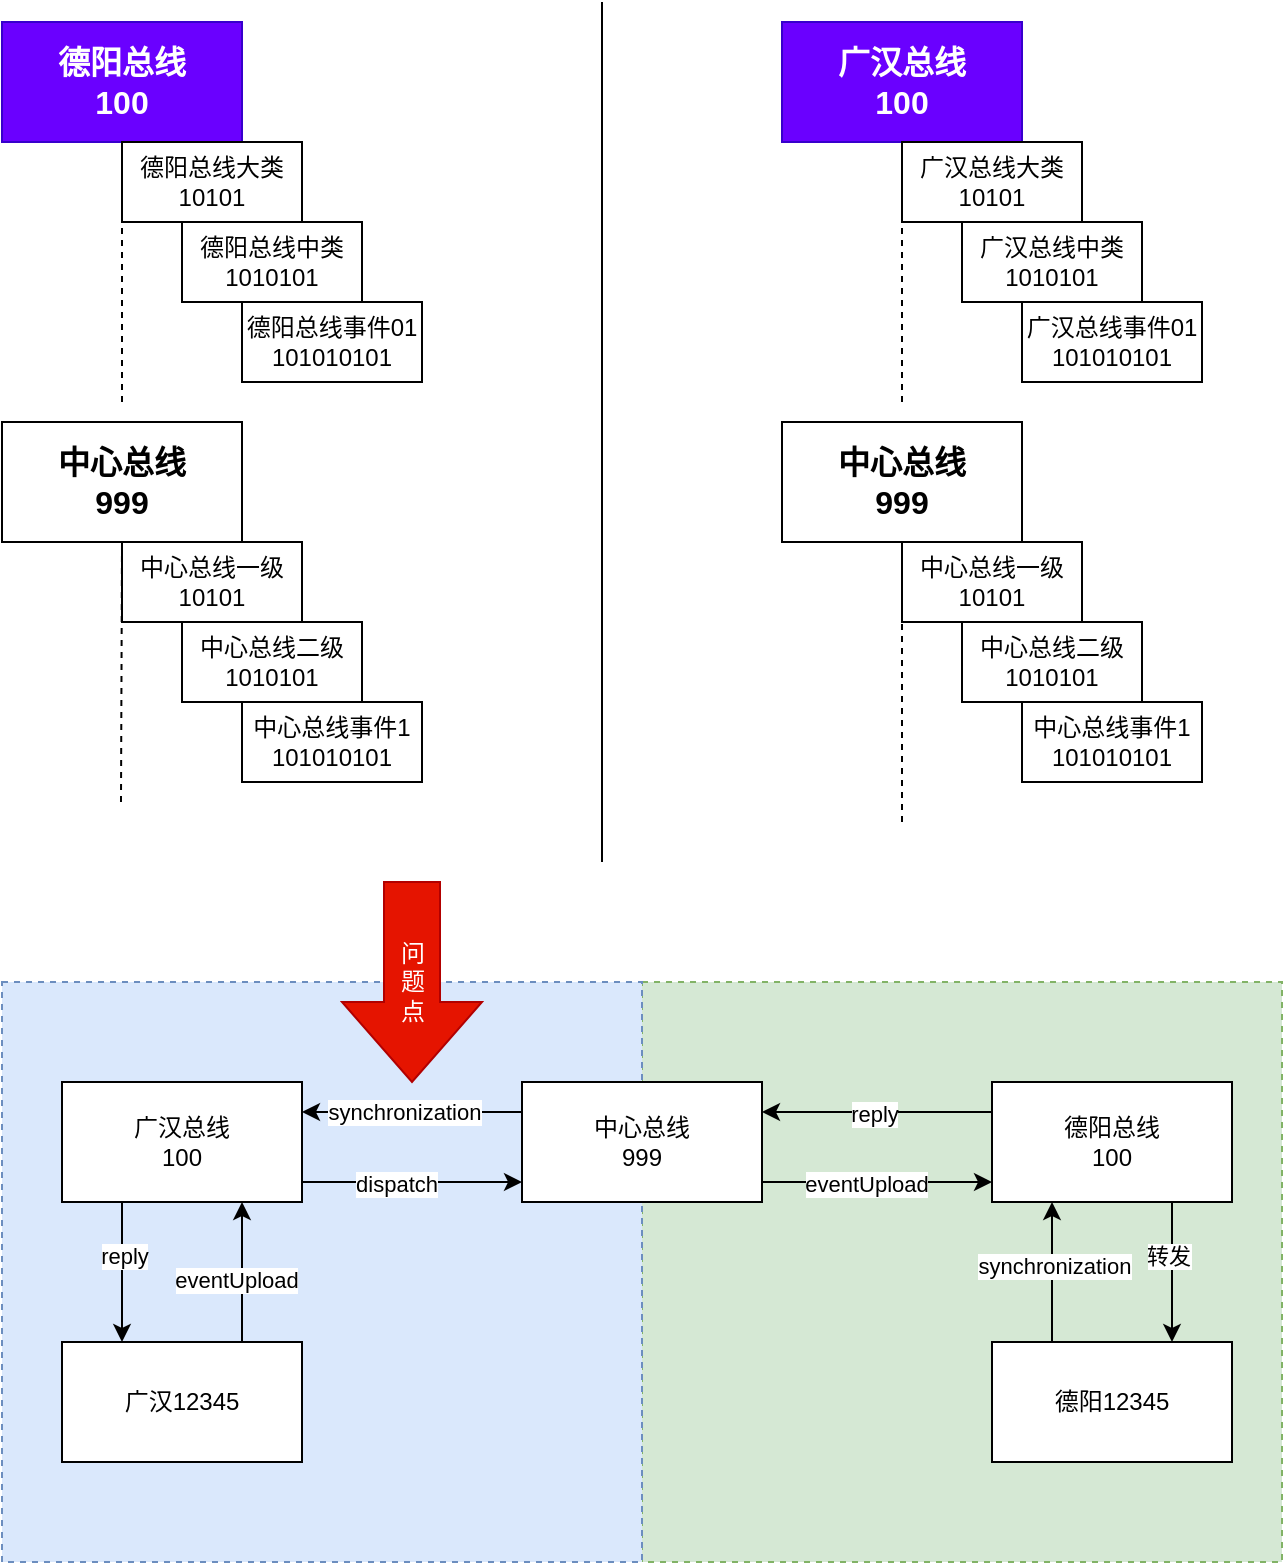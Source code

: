 <mxfile version="21.6.1" type="device">
  <diagram name="第 1 页" id="AfD4Imqu0ayZHoYfAQ7O">
    <mxGraphModel dx="780" dy="496" grid="1" gridSize="10" guides="1" tooltips="1" connect="1" arrows="1" fold="1" page="1" pageScale="1" pageWidth="827" pageHeight="1169" math="0" shadow="0">
      <root>
        <mxCell id="0" />
        <mxCell id="1" parent="0" />
        <mxCell id="H8lD3lvKZia0e6jZ_RL6-56" value="" style="rounded=0;whiteSpace=wrap;html=1;dashed=1;fillColor=#d5e8d4;strokeColor=#82b366;" parent="1" vertex="1">
          <mxGeometry x="400" y="510" width="320" height="290" as="geometry" />
        </mxCell>
        <mxCell id="H8lD3lvKZia0e6jZ_RL6-55" value="" style="rounded=0;whiteSpace=wrap;html=1;dashed=1;fillColor=#dae8fc;strokeColor=#6c8ebf;" parent="1" vertex="1">
          <mxGeometry x="80" y="510" width="320" height="290" as="geometry" />
        </mxCell>
        <mxCell id="H8lD3lvKZia0e6jZ_RL6-1" value="德阳总线&lt;br style=&quot;font-size: 16px;&quot;&gt;100" style="rounded=0;whiteSpace=wrap;html=1;fontStyle=1;fontSize=16;fillColor=#6a00ff;strokeColor=#3700CC;fontColor=#ffffff;" parent="1" vertex="1">
          <mxGeometry x="80" y="30" width="120" height="60" as="geometry" />
        </mxCell>
        <mxCell id="H8lD3lvKZia0e6jZ_RL6-2" value="广汉总线&lt;br style=&quot;font-size: 16px;&quot;&gt;100" style="rounded=0;whiteSpace=wrap;html=1;fontStyle=1;fontSize=16;fillColor=#6a00ff;fontColor=#ffffff;strokeColor=#3700CC;" parent="1" vertex="1">
          <mxGeometry x="470" y="30" width="120" height="60" as="geometry" />
        </mxCell>
        <mxCell id="H8lD3lvKZia0e6jZ_RL6-3" value="中心总线&lt;br style=&quot;font-size: 16px;&quot;&gt;999" style="rounded=0;whiteSpace=wrap;html=1;fontStyle=1;fontSize=16;" parent="1" vertex="1">
          <mxGeometry x="470" y="230" width="120" height="60" as="geometry" />
        </mxCell>
        <mxCell id="H8lD3lvKZia0e6jZ_RL6-4" value="中心总线&lt;br style=&quot;font-size: 16px;&quot;&gt;999" style="rounded=0;whiteSpace=wrap;html=1;fontStyle=1;fontSize=16;" parent="1" vertex="1">
          <mxGeometry x="80" y="230" width="120" height="60" as="geometry" />
        </mxCell>
        <mxCell id="H8lD3lvKZia0e6jZ_RL6-5" value="" style="endArrow=none;html=1;rounded=0;" parent="1" edge="1">
          <mxGeometry width="50" height="50" relative="1" as="geometry">
            <mxPoint x="380" y="450" as="sourcePoint" />
            <mxPoint x="380" y="20" as="targetPoint" />
          </mxGeometry>
        </mxCell>
        <mxCell id="H8lD3lvKZia0e6jZ_RL6-7" value="" style="endArrow=none;dashed=1;html=1;rounded=0;entryX=0.5;entryY=1;entryDx=0;entryDy=0;" parent="1" target="H8lD3lvKZia0e6jZ_RL6-1" edge="1">
          <mxGeometry width="50" height="50" relative="1" as="geometry">
            <mxPoint x="140" y="220" as="sourcePoint" />
            <mxPoint x="130" y="130" as="targetPoint" />
          </mxGeometry>
        </mxCell>
        <mxCell id="H8lD3lvKZia0e6jZ_RL6-8" value="" style="endArrow=none;dashed=1;html=1;rounded=0;entryX=0.5;entryY=1;entryDx=0;entryDy=0;" parent="1" target="H8lD3lvKZia0e6jZ_RL6-2" edge="1">
          <mxGeometry width="50" height="50" relative="1" as="geometry">
            <mxPoint x="530" y="220" as="sourcePoint" />
            <mxPoint x="440" y="120" as="targetPoint" />
          </mxGeometry>
        </mxCell>
        <mxCell id="H8lD3lvKZia0e6jZ_RL6-9" value="" style="endArrow=none;dashed=1;html=1;rounded=0;entryX=0.5;entryY=1;entryDx=0;entryDy=0;" parent="1" target="H8lD3lvKZia0e6jZ_RL6-4" edge="1">
          <mxGeometry width="50" height="50" relative="1" as="geometry">
            <mxPoint x="139.5" y="420" as="sourcePoint" />
            <mxPoint x="180" y="330" as="targetPoint" />
          </mxGeometry>
        </mxCell>
        <mxCell id="H8lD3lvKZia0e6jZ_RL6-10" value="" style="endArrow=none;dashed=1;html=1;rounded=0;entryX=0.5;entryY=1;entryDx=0;entryDy=0;" parent="1" target="H8lD3lvKZia0e6jZ_RL6-3" edge="1">
          <mxGeometry width="50" height="50" relative="1" as="geometry">
            <mxPoint x="530" y="430" as="sourcePoint" />
            <mxPoint x="530" y="320" as="targetPoint" />
          </mxGeometry>
        </mxCell>
        <mxCell id="H8lD3lvKZia0e6jZ_RL6-11" value="德阳总线大类&lt;br&gt;10101" style="rounded=0;whiteSpace=wrap;html=1;" parent="1" vertex="1">
          <mxGeometry x="140" y="90" width="90" height="40" as="geometry" />
        </mxCell>
        <mxCell id="H8lD3lvKZia0e6jZ_RL6-13" value="德阳总线中类&lt;br&gt;1010101" style="rounded=0;whiteSpace=wrap;html=1;" parent="1" vertex="1">
          <mxGeometry x="170" y="130" width="90" height="40" as="geometry" />
        </mxCell>
        <mxCell id="H8lD3lvKZia0e6jZ_RL6-14" value="德阳总线事件01&lt;br&gt;101010101" style="rounded=0;whiteSpace=wrap;html=1;" parent="1" vertex="1">
          <mxGeometry x="200" y="170" width="90" height="40" as="geometry" />
        </mxCell>
        <mxCell id="H8lD3lvKZia0e6jZ_RL6-15" value="中心总线一级&lt;br&gt;10101" style="rounded=0;whiteSpace=wrap;html=1;" parent="1" vertex="1">
          <mxGeometry x="140" y="290" width="90" height="40" as="geometry" />
        </mxCell>
        <mxCell id="H8lD3lvKZia0e6jZ_RL6-16" value="中心总线二级&lt;br&gt;1010101" style="rounded=0;whiteSpace=wrap;html=1;" parent="1" vertex="1">
          <mxGeometry x="170" y="330" width="90" height="40" as="geometry" />
        </mxCell>
        <mxCell id="H8lD3lvKZia0e6jZ_RL6-17" value="中心总线事件1&lt;br&gt;101010101" style="rounded=0;whiteSpace=wrap;html=1;" parent="1" vertex="1">
          <mxGeometry x="200" y="370" width="90" height="40" as="geometry" />
        </mxCell>
        <mxCell id="H8lD3lvKZia0e6jZ_RL6-19" value="广汉总线大类&lt;br&gt;10101" style="rounded=0;whiteSpace=wrap;html=1;" parent="1" vertex="1">
          <mxGeometry x="530" y="90" width="90" height="40" as="geometry" />
        </mxCell>
        <mxCell id="H8lD3lvKZia0e6jZ_RL6-20" value="广汉总线中类&lt;br&gt;1010101" style="rounded=0;whiteSpace=wrap;html=1;" parent="1" vertex="1">
          <mxGeometry x="560" y="130" width="90" height="40" as="geometry" />
        </mxCell>
        <mxCell id="H8lD3lvKZia0e6jZ_RL6-21" value="广汉总线事件01&lt;br&gt;101010101" style="rounded=0;whiteSpace=wrap;html=1;" parent="1" vertex="1">
          <mxGeometry x="590" y="170" width="90" height="40" as="geometry" />
        </mxCell>
        <mxCell id="H8lD3lvKZia0e6jZ_RL6-22" value="中心总线一级&lt;br&gt;10101" style="rounded=0;whiteSpace=wrap;html=1;" parent="1" vertex="1">
          <mxGeometry x="530" y="290" width="90" height="40" as="geometry" />
        </mxCell>
        <mxCell id="H8lD3lvKZia0e6jZ_RL6-23" value="中心总线二级&lt;br&gt;1010101" style="rounded=0;whiteSpace=wrap;html=1;" parent="1" vertex="1">
          <mxGeometry x="560" y="330" width="90" height="40" as="geometry" />
        </mxCell>
        <mxCell id="H8lD3lvKZia0e6jZ_RL6-24" value="中心总线事件1&lt;br&gt;101010101" style="rounded=0;whiteSpace=wrap;html=1;" parent="1" vertex="1">
          <mxGeometry x="590" y="370" width="90" height="40" as="geometry" />
        </mxCell>
        <mxCell id="H8lD3lvKZia0e6jZ_RL6-32" style="edgeStyle=orthogonalEdgeStyle;rounded=0;orthogonalLoop=1;jettySize=auto;html=1;exitX=1;exitY=0.5;exitDx=0;exitDy=0;entryX=0;entryY=0.5;entryDx=0;entryDy=0;" parent="1" edge="1">
          <mxGeometry relative="1" as="geometry">
            <mxPoint x="230" y="610" as="sourcePoint" />
            <mxPoint x="340" y="610" as="targetPoint" />
          </mxGeometry>
        </mxCell>
        <mxCell id="H8lD3lvKZia0e6jZ_RL6-33" value="dispatch" style="edgeLabel;html=1;align=center;verticalAlign=middle;resizable=0;points=[];" parent="H8lD3lvKZia0e6jZ_RL6-32" vertex="1" connectable="0">
          <mxGeometry x="-0.145" y="-1" relative="1" as="geometry">
            <mxPoint as="offset" />
          </mxGeometry>
        </mxCell>
        <mxCell id="H8lD3lvKZia0e6jZ_RL6-48" style="edgeStyle=orthogonalEdgeStyle;rounded=0;orthogonalLoop=1;jettySize=auto;html=1;exitX=0.25;exitY=1;exitDx=0;exitDy=0;entryX=0.25;entryY=0;entryDx=0;entryDy=0;" parent="1" source="H8lD3lvKZia0e6jZ_RL6-27" target="H8lD3lvKZia0e6jZ_RL6-28" edge="1">
          <mxGeometry relative="1" as="geometry" />
        </mxCell>
        <mxCell id="H8lD3lvKZia0e6jZ_RL6-49" value="reply" style="edgeLabel;html=1;align=center;verticalAlign=middle;resizable=0;points=[];" parent="H8lD3lvKZia0e6jZ_RL6-48" vertex="1" connectable="0">
          <mxGeometry x="-0.238" y="1" relative="1" as="geometry">
            <mxPoint as="offset" />
          </mxGeometry>
        </mxCell>
        <mxCell id="H8lD3lvKZia0e6jZ_RL6-27" value="广汉总线&lt;br&gt;100" style="rounded=0;whiteSpace=wrap;html=1;" parent="1" vertex="1">
          <mxGeometry x="110" y="560" width="120" height="60" as="geometry" />
        </mxCell>
        <mxCell id="H8lD3lvKZia0e6jZ_RL6-50" style="edgeStyle=orthogonalEdgeStyle;rounded=0;orthogonalLoop=1;jettySize=auto;html=1;exitX=0.75;exitY=0;exitDx=0;exitDy=0;entryX=0.75;entryY=1;entryDx=0;entryDy=0;" parent="1" source="H8lD3lvKZia0e6jZ_RL6-28" target="H8lD3lvKZia0e6jZ_RL6-27" edge="1">
          <mxGeometry relative="1" as="geometry" />
        </mxCell>
        <mxCell id="H8lD3lvKZia0e6jZ_RL6-51" value="eventUpload" style="edgeLabel;html=1;align=center;verticalAlign=middle;resizable=0;points=[];" parent="H8lD3lvKZia0e6jZ_RL6-50" vertex="1" connectable="0">
          <mxGeometry x="-0.105" y="3" relative="1" as="geometry">
            <mxPoint as="offset" />
          </mxGeometry>
        </mxCell>
        <mxCell id="H8lD3lvKZia0e6jZ_RL6-28" value="广汉12345" style="rounded=0;whiteSpace=wrap;html=1;" parent="1" vertex="1">
          <mxGeometry x="110" y="690" width="120" height="60" as="geometry" />
        </mxCell>
        <mxCell id="H8lD3lvKZia0e6jZ_RL6-34" style="edgeStyle=orthogonalEdgeStyle;rounded=0;orthogonalLoop=1;jettySize=auto;html=1;exitX=1;exitY=0.5;exitDx=0;exitDy=0;entryX=0;entryY=0.5;entryDx=0;entryDy=0;" parent="1" edge="1">
          <mxGeometry relative="1" as="geometry">
            <mxPoint x="575" y="610" as="targetPoint" />
            <mxPoint x="460" y="610" as="sourcePoint" />
          </mxGeometry>
        </mxCell>
        <mxCell id="H8lD3lvKZia0e6jZ_RL6-36" value="eventUpload" style="edgeLabel;html=1;align=center;verticalAlign=middle;resizable=0;points=[];" parent="H8lD3lvKZia0e6jZ_RL6-34" vertex="1" connectable="0">
          <mxGeometry x="-0.101" y="-1" relative="1" as="geometry">
            <mxPoint as="offset" />
          </mxGeometry>
        </mxCell>
        <mxCell id="H8lD3lvKZia0e6jZ_RL6-46" style="edgeStyle=orthogonalEdgeStyle;rounded=0;orthogonalLoop=1;jettySize=auto;html=1;exitX=0;exitY=0.25;exitDx=0;exitDy=0;entryX=1;entryY=0.25;entryDx=0;entryDy=0;" parent="1" source="H8lD3lvKZia0e6jZ_RL6-29" target="H8lD3lvKZia0e6jZ_RL6-27" edge="1">
          <mxGeometry relative="1" as="geometry" />
        </mxCell>
        <mxCell id="H8lD3lvKZia0e6jZ_RL6-47" value="synchronization" style="edgeLabel;html=1;align=center;verticalAlign=middle;resizable=0;points=[];" parent="H8lD3lvKZia0e6jZ_RL6-46" vertex="1" connectable="0">
          <mxGeometry x="0.085" relative="1" as="geometry">
            <mxPoint as="offset" />
          </mxGeometry>
        </mxCell>
        <mxCell id="H8lD3lvKZia0e6jZ_RL6-29" value="中心总线&lt;br&gt;999" style="rounded=0;whiteSpace=wrap;html=1;" parent="1" vertex="1">
          <mxGeometry x="340" y="560" width="120" height="60" as="geometry" />
        </mxCell>
        <mxCell id="H8lD3lvKZia0e6jZ_RL6-39" style="edgeStyle=orthogonalEdgeStyle;rounded=0;orthogonalLoop=1;jettySize=auto;html=1;exitX=0.75;exitY=1;exitDx=0;exitDy=0;entryX=0.75;entryY=0;entryDx=0;entryDy=0;" parent="1" source="H8lD3lvKZia0e6jZ_RL6-35" target="H8lD3lvKZia0e6jZ_RL6-38" edge="1">
          <mxGeometry relative="1" as="geometry" />
        </mxCell>
        <mxCell id="H8lD3lvKZia0e6jZ_RL6-40" value="转发" style="edgeLabel;html=1;align=center;verticalAlign=middle;resizable=0;points=[];" parent="H8lD3lvKZia0e6jZ_RL6-39" vertex="1" connectable="0">
          <mxGeometry x="-0.238" y="-2" relative="1" as="geometry">
            <mxPoint as="offset" />
          </mxGeometry>
        </mxCell>
        <mxCell id="H8lD3lvKZia0e6jZ_RL6-43" style="edgeStyle=orthogonalEdgeStyle;rounded=0;orthogonalLoop=1;jettySize=auto;html=1;exitX=0;exitY=0.25;exitDx=0;exitDy=0;entryX=1;entryY=0.25;entryDx=0;entryDy=0;" parent="1" source="H8lD3lvKZia0e6jZ_RL6-35" target="H8lD3lvKZia0e6jZ_RL6-29" edge="1">
          <mxGeometry relative="1" as="geometry" />
        </mxCell>
        <mxCell id="H8lD3lvKZia0e6jZ_RL6-44" value="reply" style="edgeLabel;html=1;align=center;verticalAlign=middle;resizable=0;points=[];" parent="H8lD3lvKZia0e6jZ_RL6-43" vertex="1" connectable="0">
          <mxGeometry x="0.038" y="1" relative="1" as="geometry">
            <mxPoint as="offset" />
          </mxGeometry>
        </mxCell>
        <mxCell id="H8lD3lvKZia0e6jZ_RL6-35" value="德阳总线&lt;br&gt;100" style="rounded=0;whiteSpace=wrap;html=1;" parent="1" vertex="1">
          <mxGeometry x="575" y="560" width="120" height="60" as="geometry" />
        </mxCell>
        <mxCell id="H8lD3lvKZia0e6jZ_RL6-41" style="edgeStyle=orthogonalEdgeStyle;rounded=0;orthogonalLoop=1;jettySize=auto;html=1;exitX=0.25;exitY=0;exitDx=0;exitDy=0;entryX=0.25;entryY=1;entryDx=0;entryDy=0;" parent="1" source="H8lD3lvKZia0e6jZ_RL6-38" target="H8lD3lvKZia0e6jZ_RL6-35" edge="1">
          <mxGeometry relative="1" as="geometry" />
        </mxCell>
        <mxCell id="H8lD3lvKZia0e6jZ_RL6-42" value="synchronization" style="edgeLabel;html=1;align=center;verticalAlign=middle;resizable=0;points=[];" parent="H8lD3lvKZia0e6jZ_RL6-41" vertex="1" connectable="0">
          <mxGeometry x="0.095" y="-1" relative="1" as="geometry">
            <mxPoint as="offset" />
          </mxGeometry>
        </mxCell>
        <mxCell id="H8lD3lvKZia0e6jZ_RL6-38" value="德阳12345" style="rounded=0;whiteSpace=wrap;html=1;" parent="1" vertex="1">
          <mxGeometry x="575" y="690" width="120" height="60" as="geometry" />
        </mxCell>
        <mxCell id="H8lD3lvKZia0e6jZ_RL6-57" value="问&lt;br&gt;题&lt;br&gt;点" style="html=1;shadow=0;dashed=0;align=center;verticalAlign=middle;shape=mxgraph.arrows2.arrow;dy=0.6;dx=40;direction=south;notch=0;fillColor=#e51400;fontColor=#ffffff;strokeColor=#B20000;" parent="1" vertex="1">
          <mxGeometry x="250" y="460" width="70" height="100" as="geometry" />
        </mxCell>
      </root>
    </mxGraphModel>
  </diagram>
</mxfile>
